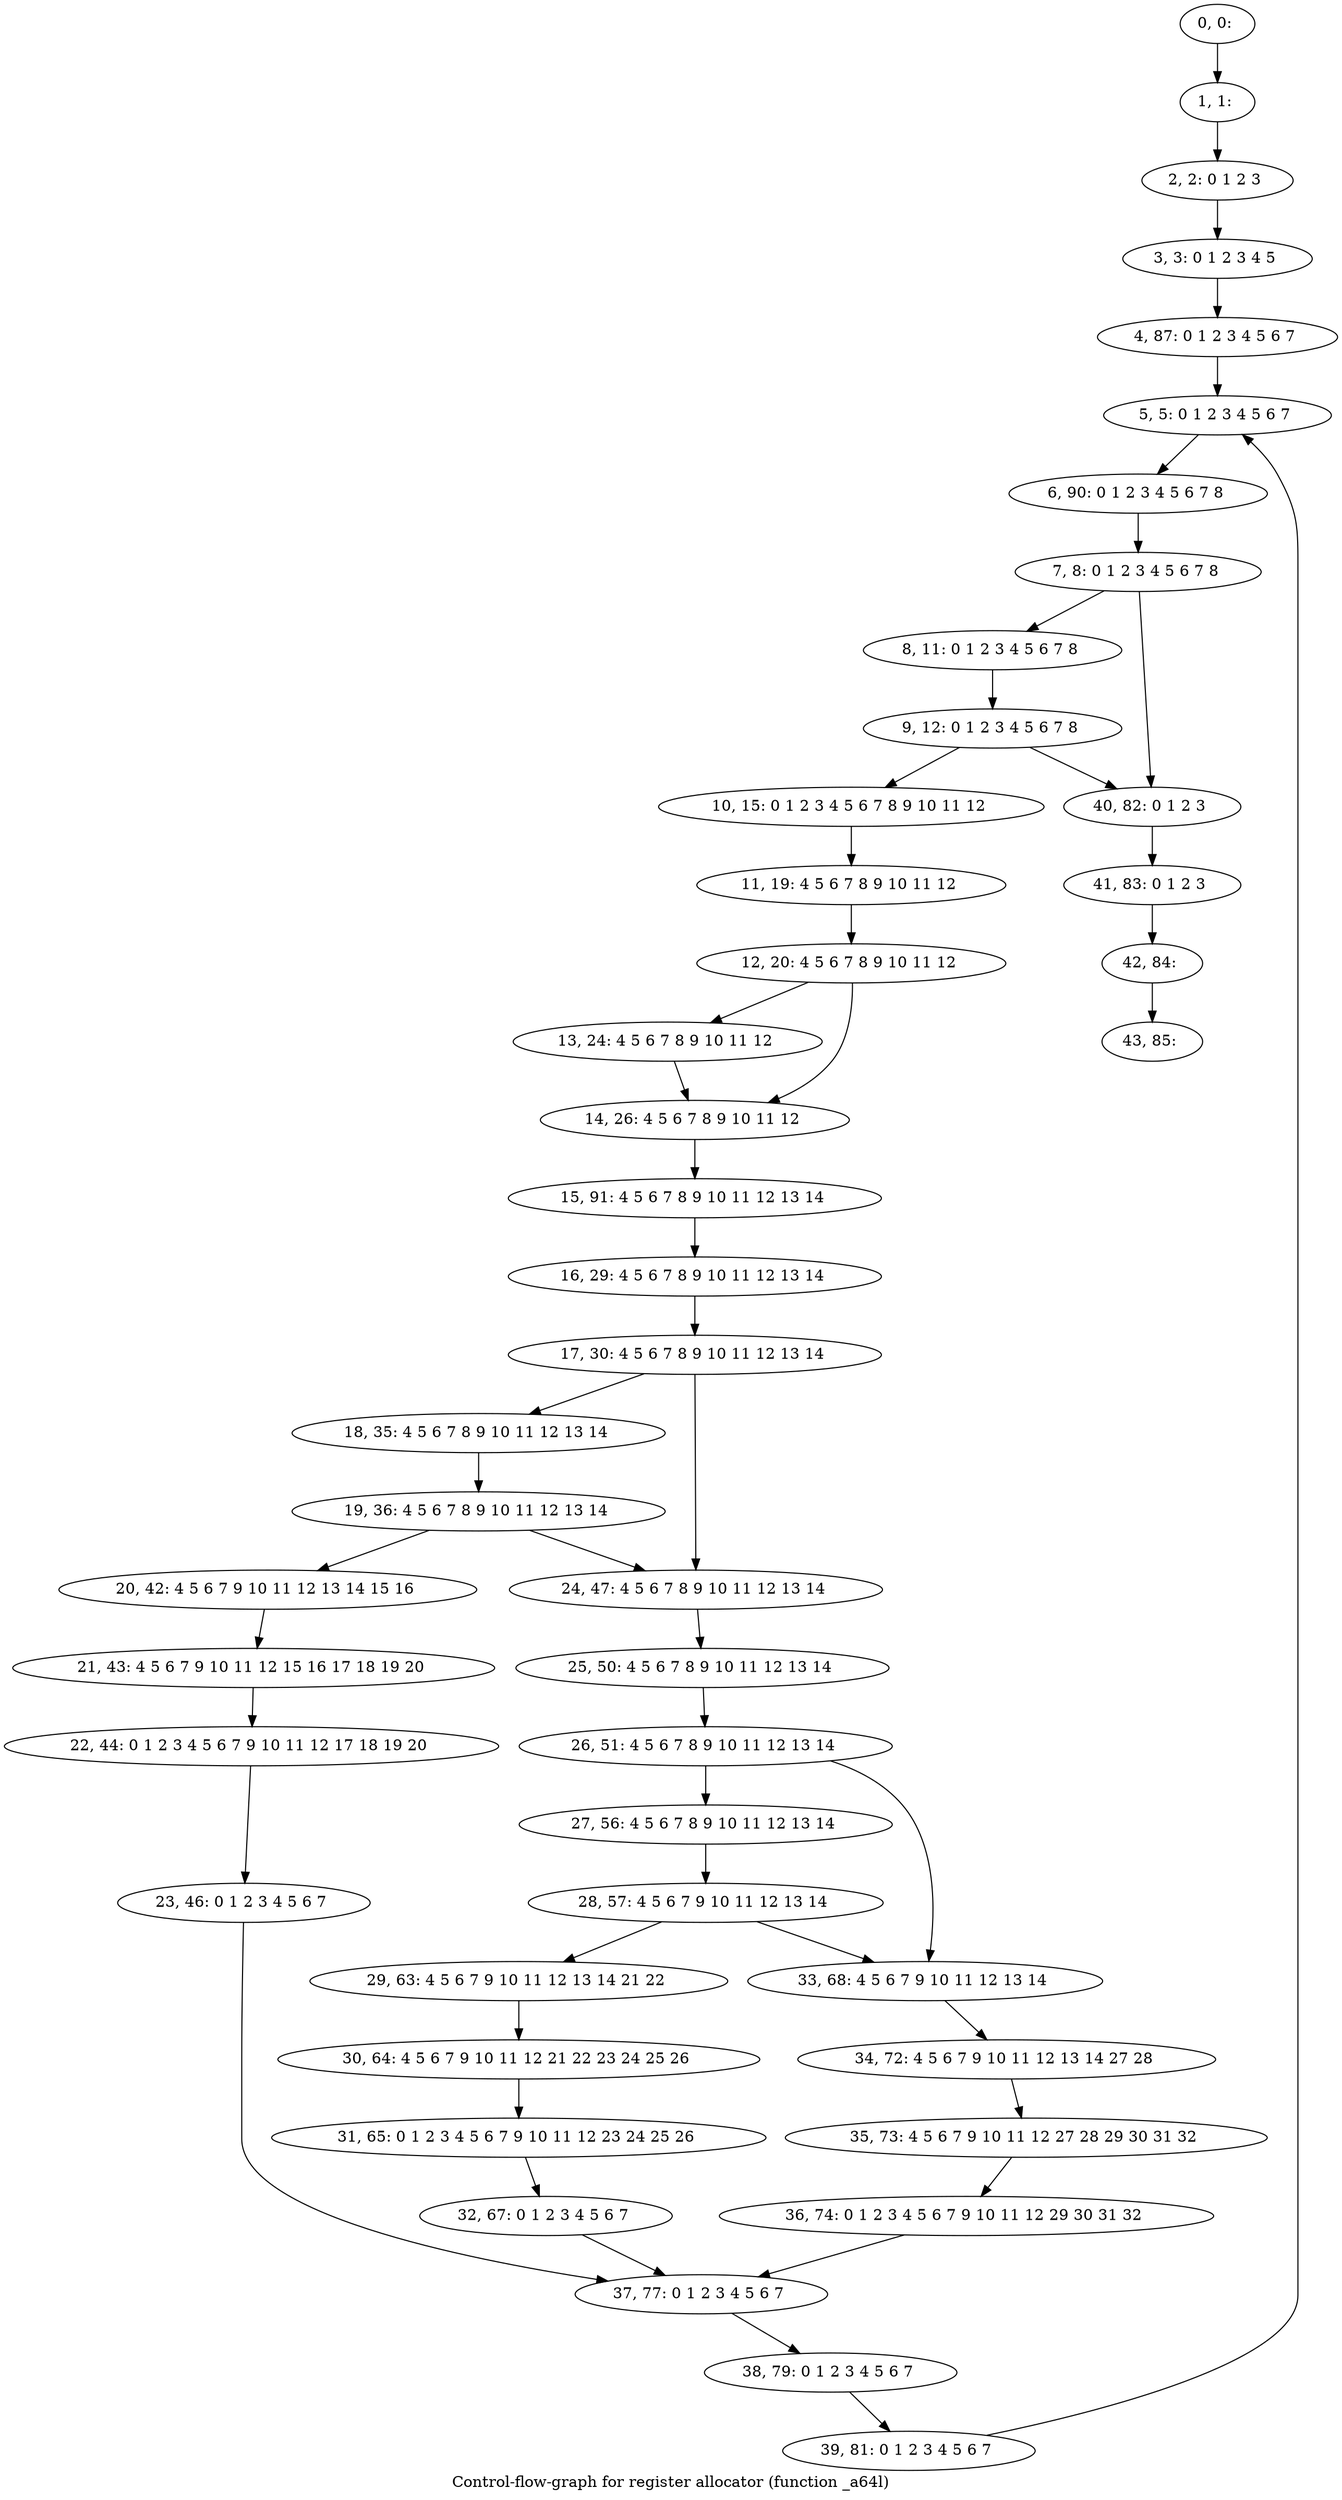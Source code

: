 digraph G {
graph [label="Control-flow-graph for register allocator (function _a64l)"]
0[label="0, 0: "];
1[label="1, 1: "];
2[label="2, 2: 0 1 2 3 "];
3[label="3, 3: 0 1 2 3 4 5 "];
4[label="4, 87: 0 1 2 3 4 5 6 7 "];
5[label="5, 5: 0 1 2 3 4 5 6 7 "];
6[label="6, 90: 0 1 2 3 4 5 6 7 8 "];
7[label="7, 8: 0 1 2 3 4 5 6 7 8 "];
8[label="8, 11: 0 1 2 3 4 5 6 7 8 "];
9[label="9, 12: 0 1 2 3 4 5 6 7 8 "];
10[label="10, 15: 0 1 2 3 4 5 6 7 8 9 10 11 12 "];
11[label="11, 19: 4 5 6 7 8 9 10 11 12 "];
12[label="12, 20: 4 5 6 7 8 9 10 11 12 "];
13[label="13, 24: 4 5 6 7 8 9 10 11 12 "];
14[label="14, 26: 4 5 6 7 8 9 10 11 12 "];
15[label="15, 91: 4 5 6 7 8 9 10 11 12 13 14 "];
16[label="16, 29: 4 5 6 7 8 9 10 11 12 13 14 "];
17[label="17, 30: 4 5 6 7 8 9 10 11 12 13 14 "];
18[label="18, 35: 4 5 6 7 8 9 10 11 12 13 14 "];
19[label="19, 36: 4 5 6 7 8 9 10 11 12 13 14 "];
20[label="20, 42: 4 5 6 7 9 10 11 12 13 14 15 16 "];
21[label="21, 43: 4 5 6 7 9 10 11 12 15 16 17 18 19 20 "];
22[label="22, 44: 0 1 2 3 4 5 6 7 9 10 11 12 17 18 19 20 "];
23[label="23, 46: 0 1 2 3 4 5 6 7 "];
24[label="24, 47: 4 5 6 7 8 9 10 11 12 13 14 "];
25[label="25, 50: 4 5 6 7 8 9 10 11 12 13 14 "];
26[label="26, 51: 4 5 6 7 8 9 10 11 12 13 14 "];
27[label="27, 56: 4 5 6 7 8 9 10 11 12 13 14 "];
28[label="28, 57: 4 5 6 7 9 10 11 12 13 14 "];
29[label="29, 63: 4 5 6 7 9 10 11 12 13 14 21 22 "];
30[label="30, 64: 4 5 6 7 9 10 11 12 21 22 23 24 25 26 "];
31[label="31, 65: 0 1 2 3 4 5 6 7 9 10 11 12 23 24 25 26 "];
32[label="32, 67: 0 1 2 3 4 5 6 7 "];
33[label="33, 68: 4 5 6 7 9 10 11 12 13 14 "];
34[label="34, 72: 4 5 6 7 9 10 11 12 13 14 27 28 "];
35[label="35, 73: 4 5 6 7 9 10 11 12 27 28 29 30 31 32 "];
36[label="36, 74: 0 1 2 3 4 5 6 7 9 10 11 12 29 30 31 32 "];
37[label="37, 77: 0 1 2 3 4 5 6 7 "];
38[label="38, 79: 0 1 2 3 4 5 6 7 "];
39[label="39, 81: 0 1 2 3 4 5 6 7 "];
40[label="40, 82: 0 1 2 3 "];
41[label="41, 83: 0 1 2 3 "];
42[label="42, 84: "];
43[label="43, 85: "];
0->1 ;
1->2 ;
2->3 ;
3->4 ;
4->5 ;
5->6 ;
6->7 ;
7->8 ;
7->40 ;
8->9 ;
9->10 ;
9->40 ;
10->11 ;
11->12 ;
12->13 ;
12->14 ;
13->14 ;
14->15 ;
15->16 ;
16->17 ;
17->18 ;
17->24 ;
18->19 ;
19->20 ;
19->24 ;
20->21 ;
21->22 ;
22->23 ;
23->37 ;
24->25 ;
25->26 ;
26->27 ;
26->33 ;
27->28 ;
28->29 ;
28->33 ;
29->30 ;
30->31 ;
31->32 ;
32->37 ;
33->34 ;
34->35 ;
35->36 ;
36->37 ;
37->38 ;
38->39 ;
39->5 ;
40->41 ;
41->42 ;
42->43 ;
}
